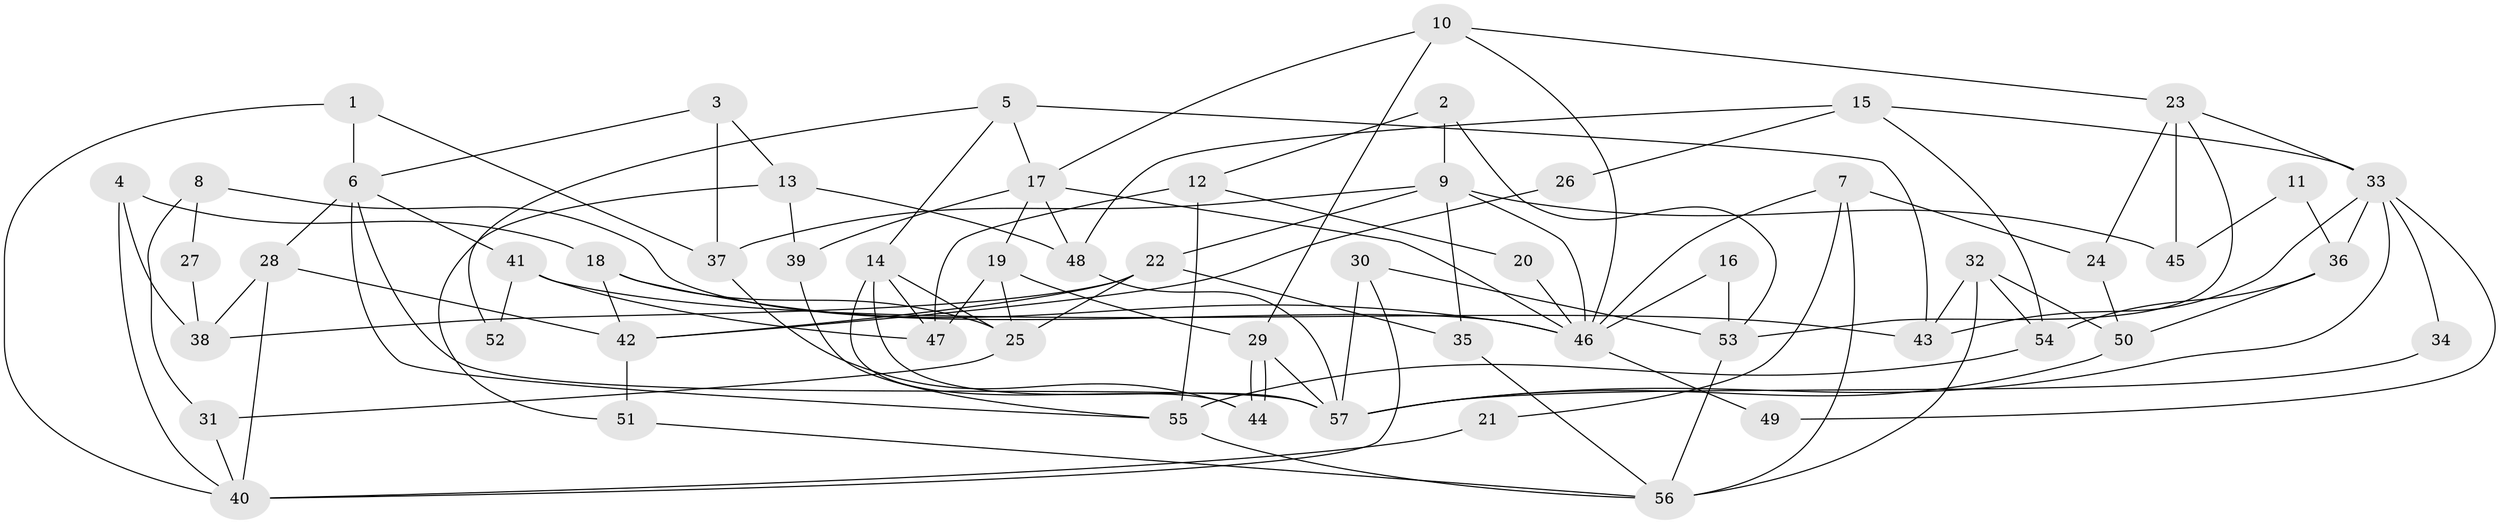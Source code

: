 // Generated by graph-tools (version 1.1) at 2025/26/03/09/25 03:26:14]
// undirected, 57 vertices, 114 edges
graph export_dot {
graph [start="1"]
  node [color=gray90,style=filled];
  1;
  2;
  3;
  4;
  5;
  6;
  7;
  8;
  9;
  10;
  11;
  12;
  13;
  14;
  15;
  16;
  17;
  18;
  19;
  20;
  21;
  22;
  23;
  24;
  25;
  26;
  27;
  28;
  29;
  30;
  31;
  32;
  33;
  34;
  35;
  36;
  37;
  38;
  39;
  40;
  41;
  42;
  43;
  44;
  45;
  46;
  47;
  48;
  49;
  50;
  51;
  52;
  53;
  54;
  55;
  56;
  57;
  1 -- 40;
  1 -- 37;
  1 -- 6;
  2 -- 12;
  2 -- 53;
  2 -- 9;
  3 -- 6;
  3 -- 13;
  3 -- 37;
  4 -- 18;
  4 -- 40;
  4 -- 38;
  5 -- 14;
  5 -- 43;
  5 -- 17;
  5 -- 52;
  6 -- 57;
  6 -- 28;
  6 -- 41;
  6 -- 55;
  7 -- 24;
  7 -- 46;
  7 -- 21;
  7 -- 56;
  8 -- 31;
  8 -- 46;
  8 -- 27;
  9 -- 22;
  9 -- 35;
  9 -- 37;
  9 -- 45;
  9 -- 46;
  10 -- 29;
  10 -- 46;
  10 -- 17;
  10 -- 23;
  11 -- 45;
  11 -- 36;
  12 -- 55;
  12 -- 47;
  12 -- 20;
  13 -- 39;
  13 -- 48;
  13 -- 51;
  14 -- 44;
  14 -- 57;
  14 -- 25;
  14 -- 47;
  15 -- 33;
  15 -- 48;
  15 -- 26;
  15 -- 54;
  16 -- 53;
  16 -- 46;
  17 -- 19;
  17 -- 39;
  17 -- 46;
  17 -- 48;
  18 -- 42;
  18 -- 46;
  18 -- 25;
  19 -- 25;
  19 -- 29;
  19 -- 47;
  20 -- 46;
  21 -- 40;
  22 -- 38;
  22 -- 25;
  22 -- 35;
  22 -- 42;
  23 -- 33;
  23 -- 24;
  23 -- 45;
  23 -- 53;
  24 -- 50;
  25 -- 31;
  26 -- 42;
  27 -- 38;
  28 -- 42;
  28 -- 38;
  28 -- 40;
  29 -- 44;
  29 -- 44;
  29 -- 57;
  30 -- 53;
  30 -- 57;
  30 -- 40;
  31 -- 40;
  32 -- 54;
  32 -- 56;
  32 -- 43;
  32 -- 50;
  33 -- 36;
  33 -- 43;
  33 -- 34;
  33 -- 49;
  33 -- 57;
  34 -- 57;
  35 -- 56;
  36 -- 50;
  36 -- 54;
  37 -- 44;
  39 -- 55;
  41 -- 47;
  41 -- 43;
  41 -- 52;
  42 -- 51;
  46 -- 49;
  48 -- 57;
  50 -- 57;
  51 -- 56;
  53 -- 56;
  54 -- 55;
  55 -- 56;
}

